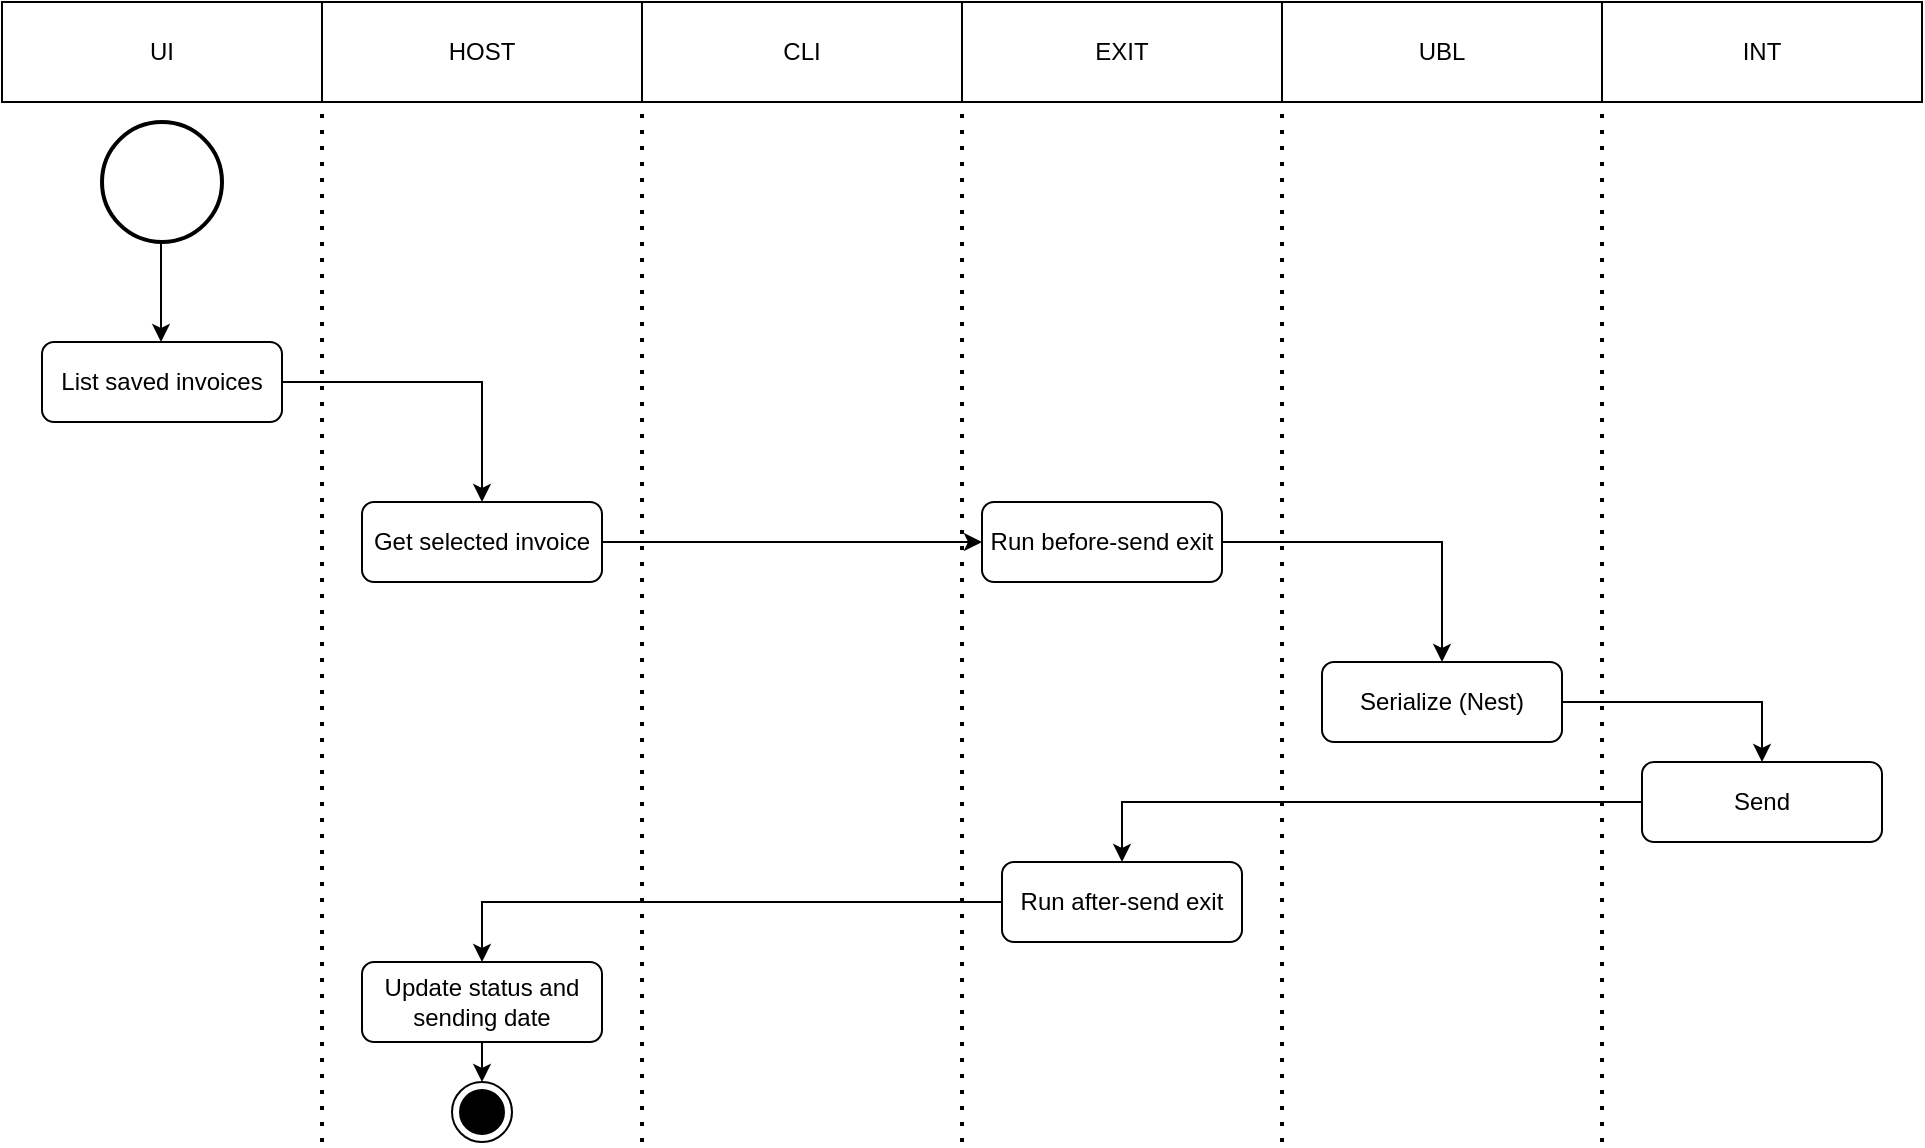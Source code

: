 <mxfile version="14.6.1" type="google"><diagram id="5eXdNlPDAQczB_MaNIoX" name="Page-1"><mxGraphModel dx="1829" dy="2151" grid="1" gridSize="10" guides="1" tooltips="1" connect="1" arrows="1" fold="1" page="1" pageScale="1" pageWidth="827" pageHeight="1169" math="0" shadow="0"><root><mxCell id="0"/><mxCell id="1" parent="0"/><mxCell id="ICmh4NN-xNbE4Durv0xC-1" value="UI" style="rounded=0;whiteSpace=wrap;html=1;fillColor=none;" vertex="1" parent="1"><mxGeometry y="-1090" width="160" height="50" as="geometry"/></mxCell><mxCell id="ICmh4NN-xNbE4Durv0xC-2" value="HOST" style="rounded=0;whiteSpace=wrap;html=1;fillColor=none;" vertex="1" parent="1"><mxGeometry x="160" y="-1090" width="160" height="50" as="geometry"/></mxCell><mxCell id="ICmh4NN-xNbE4Durv0xC-3" value="CLI" style="rounded=0;whiteSpace=wrap;html=1;fillColor=none;" vertex="1" parent="1"><mxGeometry x="320" y="-1090" width="160" height="50" as="geometry"/></mxCell><mxCell id="ICmh4NN-xNbE4Durv0xC-4" value="EXIT" style="rounded=0;whiteSpace=wrap;html=1;fillColor=none;" vertex="1" parent="1"><mxGeometry x="480" y="-1090" width="160" height="50" as="geometry"/></mxCell><mxCell id="ICmh4NN-xNbE4Durv0xC-5" value="UBL" style="rounded=0;whiteSpace=wrap;html=1;fillColor=none;" vertex="1" parent="1"><mxGeometry x="640" y="-1090" width="160" height="50" as="geometry"/></mxCell><mxCell id="ICmh4NN-xNbE4Durv0xC-6" value="INT" style="rounded=0;whiteSpace=wrap;html=1;fillColor=none;" vertex="1" parent="1"><mxGeometry x="800" y="-1090" width="160" height="50" as="geometry"/></mxCell><mxCell id="ICmh4NN-xNbE4Durv0xC-7" value="" style="strokeWidth=2;html=1;shape=mxgraph.flowchart.start_2;whiteSpace=wrap;" vertex="1" parent="1"><mxGeometry x="50" y="-1030" width="60" height="60" as="geometry"/></mxCell><mxCell id="ICmh4NN-xNbE4Durv0xC-8" value="" style="endArrow=classic;html=1;" edge="1" parent="1"><mxGeometry width="50" height="50" relative="1" as="geometry"><mxPoint x="79.5" y="-970" as="sourcePoint"/><mxPoint x="79.5" y="-920" as="targetPoint"/></mxGeometry></mxCell><mxCell id="ICmh4NN-xNbE4Durv0xC-9" style="edgeStyle=orthogonalEdgeStyle;rounded=0;orthogonalLoop=1;jettySize=auto;html=1;entryX=0.5;entryY=0;entryDx=0;entryDy=0;" edge="1" parent="1" source="ICmh4NN-xNbE4Durv0xC-10" target="ICmh4NN-xNbE4Durv0xC-19"><mxGeometry relative="1" as="geometry"/></mxCell><mxCell id="ICmh4NN-xNbE4Durv0xC-10" value="List saved invoices" style="rounded=1;whiteSpace=wrap;html=1;" vertex="1" parent="1"><mxGeometry x="20" y="-920" width="120" height="40" as="geometry"/></mxCell><mxCell id="ICmh4NN-xNbE4Durv0xC-11" style="edgeStyle=orthogonalEdgeStyle;rounded=0;orthogonalLoop=1;jettySize=auto;html=1;exitX=0.5;exitY=1;exitDx=0;exitDy=0;entryX=0.5;entryY=0;entryDx=0;entryDy=0;" edge="1" parent="1" target="ICmh4NN-xNbE4Durv0xC-12"><mxGeometry relative="1" as="geometry"><mxPoint x="240" y="-570" as="sourcePoint"/></mxGeometry></mxCell><mxCell id="ICmh4NN-xNbE4Durv0xC-12" value="" style="ellipse;html=1;shape=endState;fillColor=#000000;" vertex="1" parent="1"><mxGeometry x="225" y="-550" width="30" height="30" as="geometry"/></mxCell><mxCell id="ICmh4NN-xNbE4Durv0xC-13" value="" style="endArrow=none;dashed=1;html=1;dashPattern=1 3;strokeWidth=2;entryX=0;entryY=1;entryDx=0;entryDy=0;" edge="1" parent="1" target="ICmh4NN-xNbE4Durv0xC-2"><mxGeometry width="50" height="50" relative="1" as="geometry"><mxPoint x="160" y="-520" as="sourcePoint"/><mxPoint x="710" y="-780" as="targetPoint"/></mxGeometry></mxCell><mxCell id="ICmh4NN-xNbE4Durv0xC-14" value="" style="endArrow=none;dashed=1;html=1;dashPattern=1 3;strokeWidth=2;entryX=0;entryY=1;entryDx=0;entryDy=0;" edge="1" parent="1"><mxGeometry width="50" height="50" relative="1" as="geometry"><mxPoint x="320" y="-520" as="sourcePoint"/><mxPoint x="320" y="-1040" as="targetPoint"/></mxGeometry></mxCell><mxCell id="ICmh4NN-xNbE4Durv0xC-15" value="" style="endArrow=none;dashed=1;html=1;dashPattern=1 3;strokeWidth=2;entryX=0;entryY=1;entryDx=0;entryDy=0;" edge="1" parent="1"><mxGeometry width="50" height="50" relative="1" as="geometry"><mxPoint x="480" y="-520" as="sourcePoint"/><mxPoint x="480" y="-1040" as="targetPoint"/></mxGeometry></mxCell><mxCell id="ICmh4NN-xNbE4Durv0xC-16" value="" style="endArrow=none;dashed=1;html=1;dashPattern=1 3;strokeWidth=2;entryX=0;entryY=1;entryDx=0;entryDy=0;" edge="1" parent="1"><mxGeometry width="50" height="50" relative="1" as="geometry"><mxPoint x="640" y="-520" as="sourcePoint"/><mxPoint x="640" y="-1040" as="targetPoint"/></mxGeometry></mxCell><mxCell id="ICmh4NN-xNbE4Durv0xC-17" value="" style="endArrow=none;dashed=1;html=1;dashPattern=1 3;strokeWidth=2;entryX=0;entryY=1;entryDx=0;entryDy=0;" edge="1" parent="1"><mxGeometry width="50" height="50" relative="1" as="geometry"><mxPoint x="800" y="-520" as="sourcePoint"/><mxPoint x="800" y="-1040" as="targetPoint"/></mxGeometry></mxCell><mxCell id="ICmh4NN-xNbE4Durv0xC-29" style="edgeStyle=orthogonalEdgeStyle;rounded=0;orthogonalLoop=1;jettySize=auto;html=1;entryX=0;entryY=0.5;entryDx=0;entryDy=0;" edge="1" parent="1" source="ICmh4NN-xNbE4Durv0xC-19" target="ICmh4NN-xNbE4Durv0xC-28"><mxGeometry relative="1" as="geometry"/></mxCell><mxCell id="ICmh4NN-xNbE4Durv0xC-19" value="Get selected invoice" style="rounded=1;whiteSpace=wrap;html=1;" vertex="1" parent="1"><mxGeometry x="180" y="-840" width="120" height="40" as="geometry"/></mxCell><mxCell id="ICmh4NN-xNbE4Durv0xC-20" style="edgeStyle=orthogonalEdgeStyle;rounded=0;orthogonalLoop=1;jettySize=auto;html=1;" edge="1" parent="1" source="ICmh4NN-xNbE4Durv0xC-21" target="ICmh4NN-xNbE4Durv0xC-23"><mxGeometry relative="1" as="geometry"/></mxCell><mxCell id="ICmh4NN-xNbE4Durv0xC-21" value="Serialize (Nest)" style="rounded=1;whiteSpace=wrap;html=1;" vertex="1" parent="1"><mxGeometry x="660" y="-760" width="120" height="40" as="geometry"/></mxCell><mxCell id="ICmh4NN-xNbE4Durv0xC-26" style="edgeStyle=orthogonalEdgeStyle;rounded=0;orthogonalLoop=1;jettySize=auto;html=1;entryX=0.5;entryY=0;entryDx=0;entryDy=0;" edge="1" parent="1" source="ICmh4NN-xNbE4Durv0xC-23" target="ICmh4NN-xNbE4Durv0xC-25"><mxGeometry relative="1" as="geometry"/></mxCell><mxCell id="ICmh4NN-xNbE4Durv0xC-23" value="Send" style="rounded=1;whiteSpace=wrap;html=1;" vertex="1" parent="1"><mxGeometry x="820" y="-710" width="120" height="40" as="geometry"/></mxCell><mxCell id="ICmh4NN-xNbE4Durv0xC-24" value="Update status and sending date" style="rounded=1;whiteSpace=wrap;html=1;" vertex="1" parent="1"><mxGeometry x="180" y="-610" width="120" height="40" as="geometry"/></mxCell><mxCell id="ICmh4NN-xNbE4Durv0xC-27" style="edgeStyle=orthogonalEdgeStyle;rounded=0;orthogonalLoop=1;jettySize=auto;html=1;entryX=0.5;entryY=0;entryDx=0;entryDy=0;" edge="1" parent="1" source="ICmh4NN-xNbE4Durv0xC-25" target="ICmh4NN-xNbE4Durv0xC-24"><mxGeometry relative="1" as="geometry"/></mxCell><mxCell id="ICmh4NN-xNbE4Durv0xC-25" value="Run after-send exit" style="rounded=1;whiteSpace=wrap;html=1;" vertex="1" parent="1"><mxGeometry x="500" y="-660" width="120" height="40" as="geometry"/></mxCell><mxCell id="ICmh4NN-xNbE4Durv0xC-30" style="edgeStyle=orthogonalEdgeStyle;rounded=0;orthogonalLoop=1;jettySize=auto;html=1;exitX=1;exitY=0.5;exitDx=0;exitDy=0;entryX=0.5;entryY=0;entryDx=0;entryDy=0;" edge="1" parent="1" source="ICmh4NN-xNbE4Durv0xC-28" target="ICmh4NN-xNbE4Durv0xC-21"><mxGeometry relative="1" as="geometry"/></mxCell><mxCell id="ICmh4NN-xNbE4Durv0xC-28" value="Run before-send exit" style="rounded=1;whiteSpace=wrap;html=1;" vertex="1" parent="1"><mxGeometry x="490" y="-840" width="120" height="40" as="geometry"/></mxCell></root></mxGraphModel></diagram></mxfile>